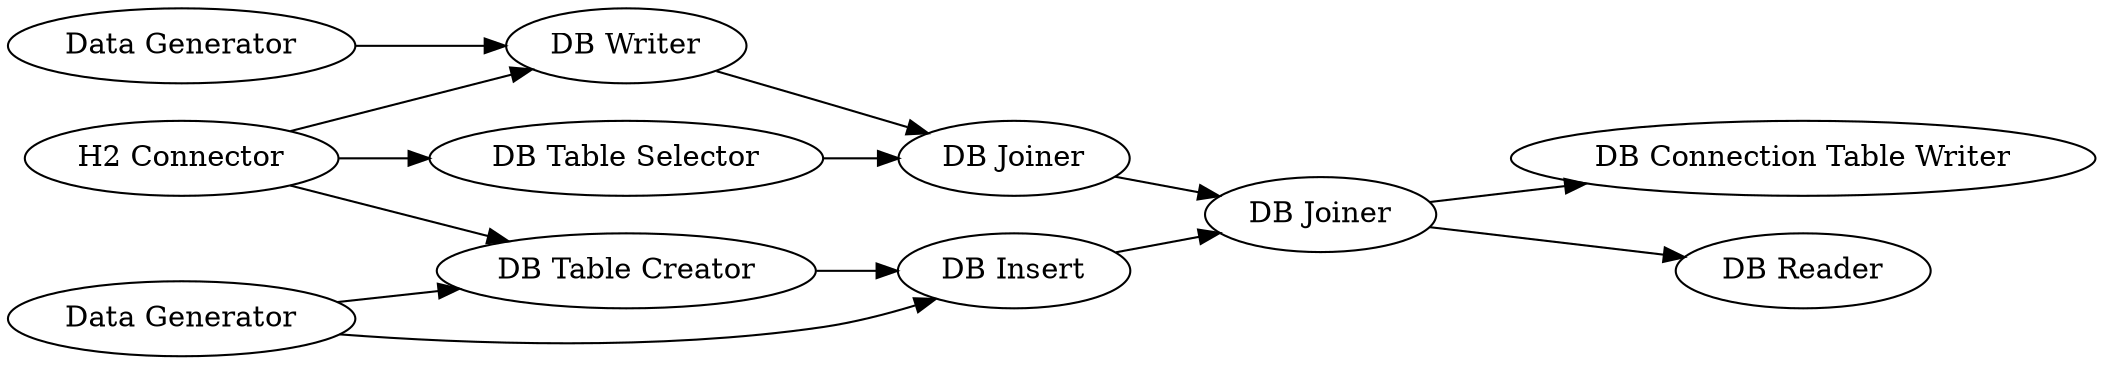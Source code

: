 digraph {
	"2137985674122995062_12" [label="DB Connection Table Writer"]
	"2137985674122995062_10" [label="DB Table Selector"]
	"2137985674122995062_13" [label="DB Reader"]
	"2137985674122995062_14" [label="DB Writer"]
	"2137985674122995062_6" [label="DB Joiner"]
	"-1395111155110986928_2" [label="Data Generator"]
	"2137985674122995062_5" [label="DB Insert"]
	"4368074993741874564_2" [label="Data Generator"]
	"2137985674122995062_4" [label="DB Table Creator"]
	"2137985674122995062_11" [label="DB Joiner"]
	"2137985674122995062_1" [label="H2 Connector"]
	"2137985674122995062_11" -> "2137985674122995062_12"
	"2137985674122995062_1" -> "2137985674122995062_4"
	"2137985674122995062_11" -> "2137985674122995062_13"
	"2137985674122995062_14" -> "2137985674122995062_6"
	"4368074993741874564_2" -> "2137985674122995062_5"
	"2137985674122995062_1" -> "2137985674122995062_10"
	"2137985674122995062_1" -> "2137985674122995062_14"
	"2137985674122995062_4" -> "2137985674122995062_5"
	"2137985674122995062_5" -> "2137985674122995062_11"
	"-1395111155110986928_2" -> "2137985674122995062_14"
	"2137985674122995062_6" -> "2137985674122995062_11"
	"2137985674122995062_10" -> "2137985674122995062_6"
	"4368074993741874564_2" -> "2137985674122995062_4"
	rankdir=LR
}
